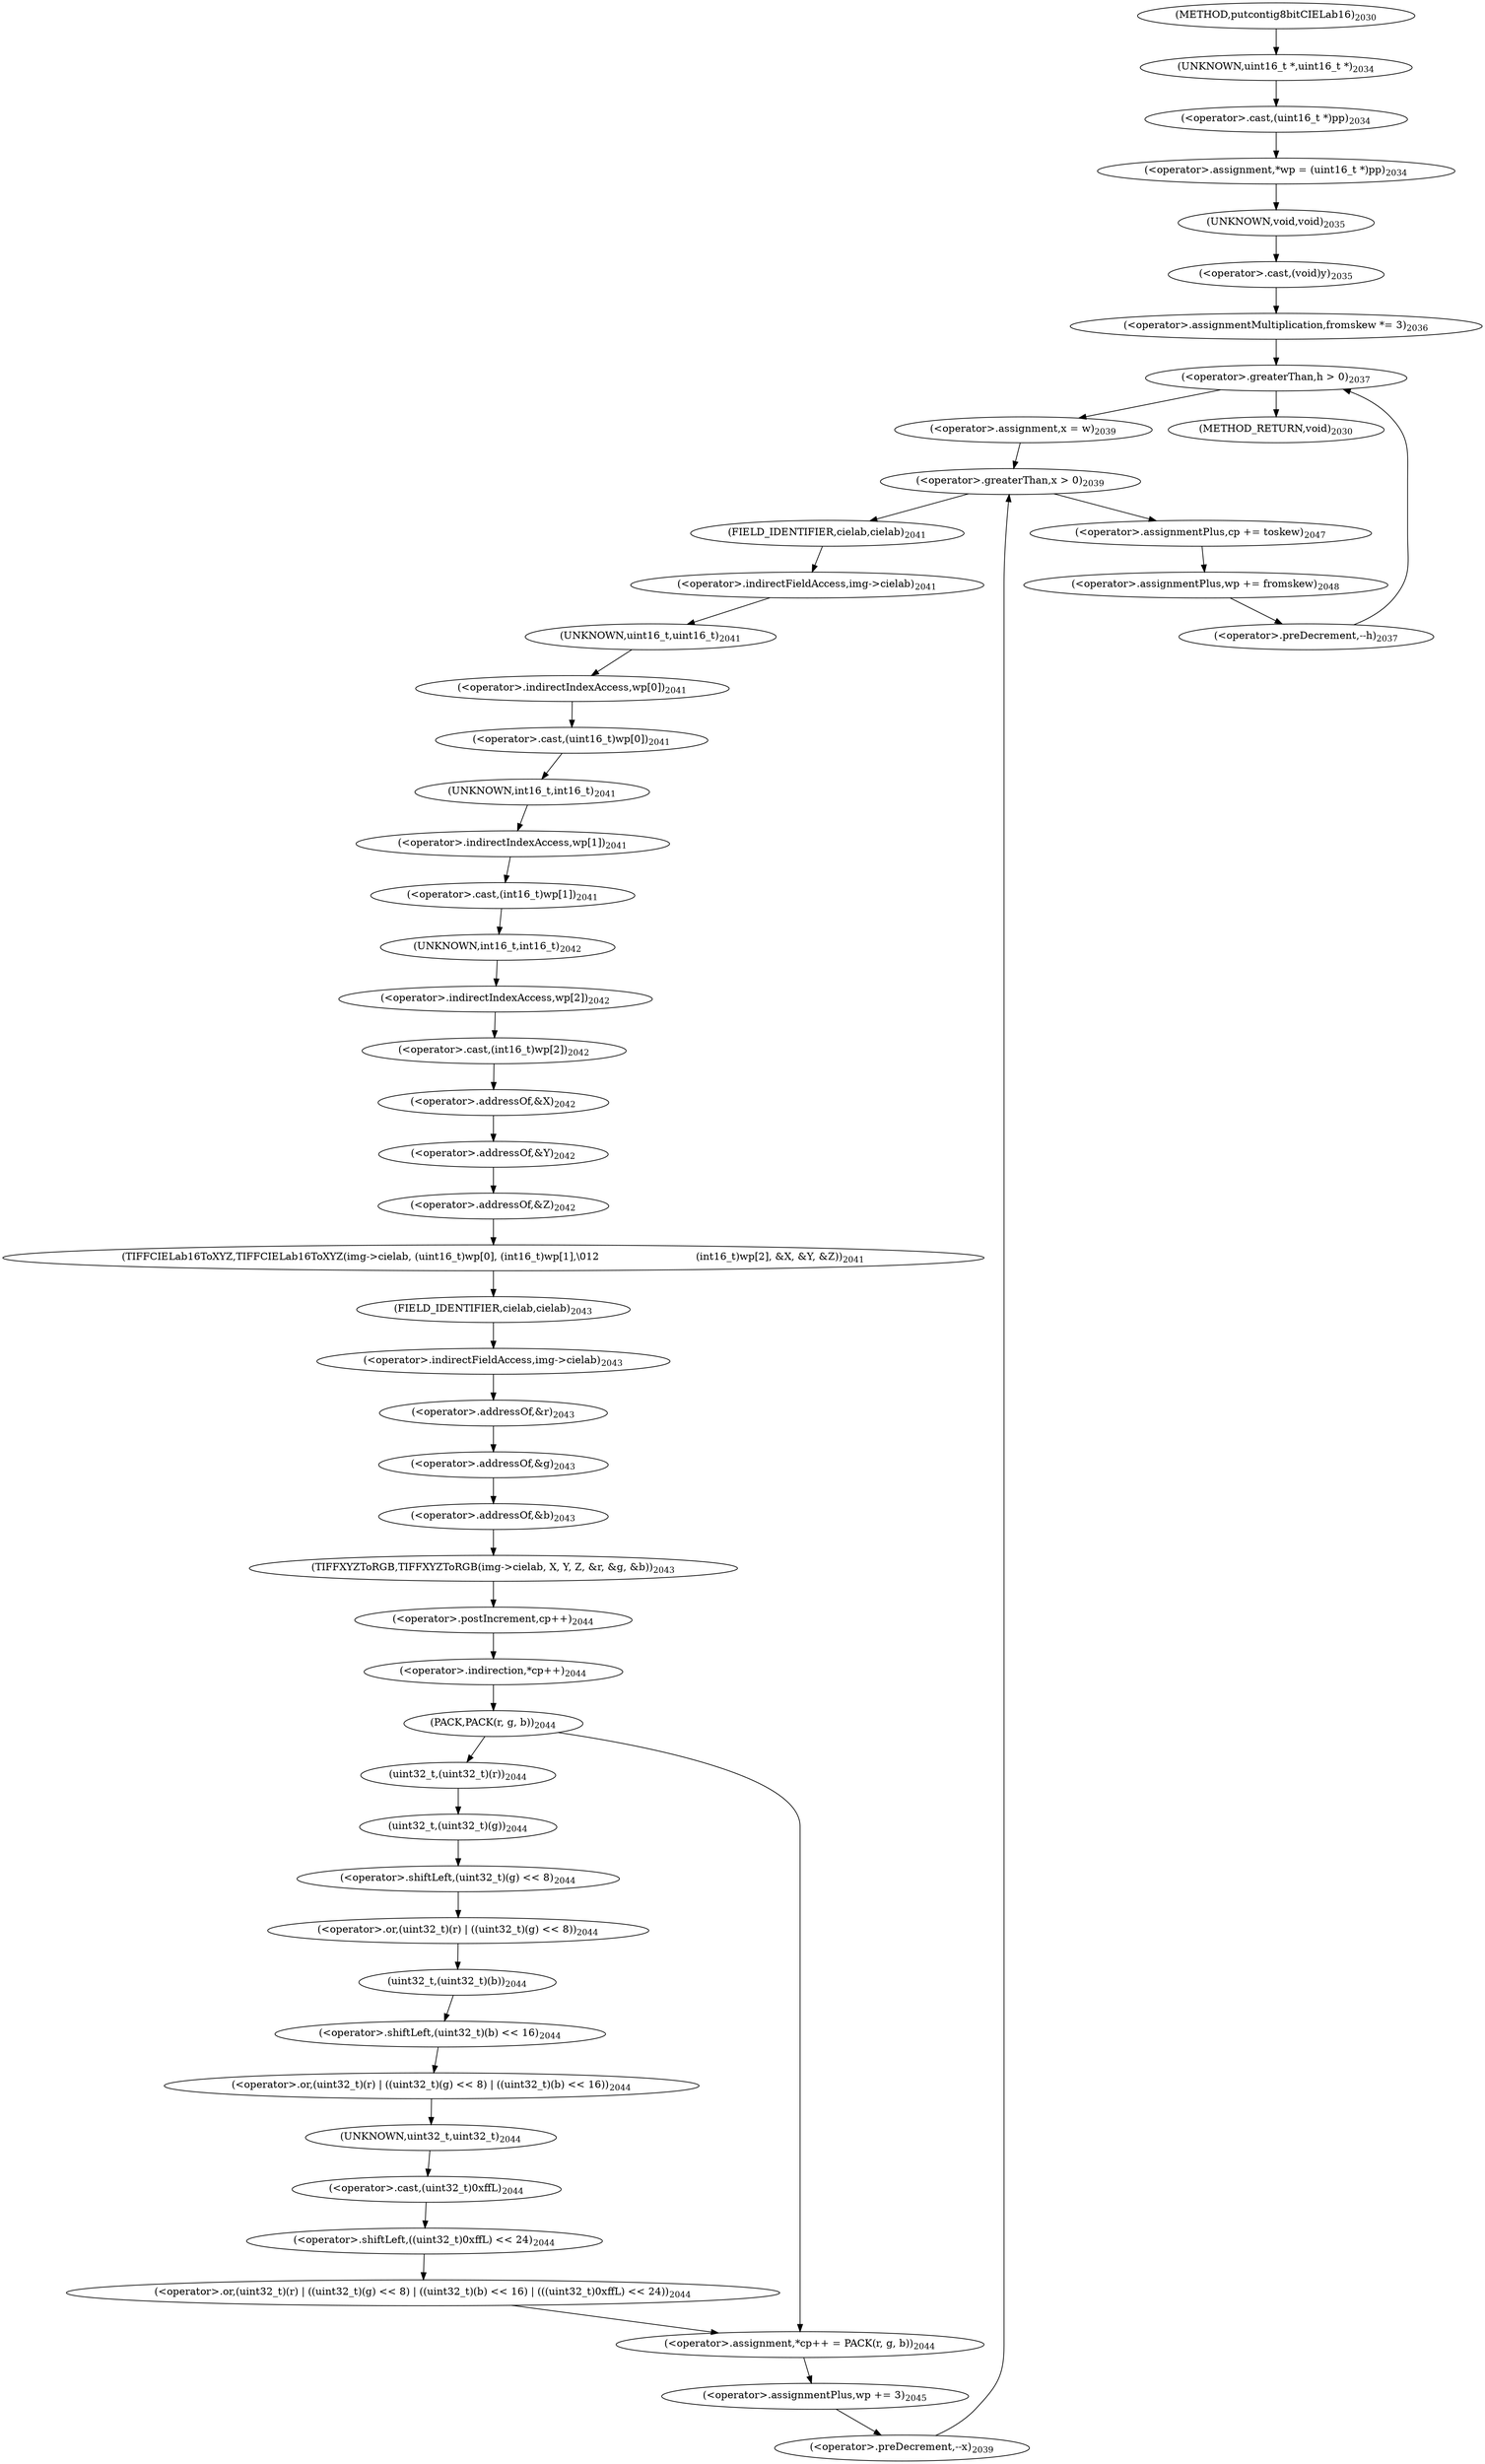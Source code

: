 digraph "putcontig8bitCIELab16" {  
"55254" [label = <(&lt;operator&gt;.assignment,*wp = (uint16_t *)pp)<SUB>2034</SUB>> ]
"55259" [label = <(&lt;operator&gt;.cast,(void)y)<SUB>2035</SUB>> ]
"55262" [label = <(&lt;operator&gt;.assignmentMultiplication,fromskew *= 3)<SUB>2036</SUB>> ]
"55256" [label = <(&lt;operator&gt;.cast,(uint16_t *)pp)<SUB>2034</SUB>> ]
"55260" [label = <(UNKNOWN,void,void)<SUB>2035</SUB>> ]
"55267" [label = <(&lt;operator&gt;.greaterThan,h &gt; 0)<SUB>2037</SUB>> ]
"55270" [label = <(&lt;operator&gt;.preDecrement,--h)<SUB>2037</SUB>> ]
"55257" [label = <(UNKNOWN,uint16_t *,uint16_t *)<SUB>2034</SUB>> ]
"55352" [label = <(&lt;operator&gt;.assignmentPlus,cp += toskew)<SUB>2047</SUB>> ]
"55355" [label = <(&lt;operator&gt;.assignmentPlus,wp += fromskew)<SUB>2048</SUB>> ]
"55278" [label = <(&lt;operator&gt;.greaterThan,x &gt; 0)<SUB>2039</SUB>> ]
"55281" [label = <(&lt;operator&gt;.preDecrement,--x)<SUB>2039</SUB>> ]
"55275" [label = <(&lt;operator&gt;.assignment,x = w)<SUB>2039</SUB>> ]
"55284" [label = <(TIFFCIELab16ToXYZ,TIFFCIELab16ToXYZ(img-&gt;cielab, (uint16_t)wp[0], (int16_t)wp[1],\012                              (int16_t)wp[2], &amp;X, &amp;Y, &amp;Z))<SUB>2041</SUB>> ]
"55309" [label = <(TIFFXYZToRGB,TIFFXYZToRGB(img-&gt;cielab, X, Y, Z, &amp;r, &amp;g, &amp;b))<SUB>2043</SUB>> ]
"55322" [label = <(&lt;operator&gt;.assignment,*cp++ = PACK(r, g, b))<SUB>2044</SUB>> ]
"55349" [label = <(&lt;operator&gt;.assignmentPlus,wp += 3)<SUB>2045</SUB>> ]
"55285" [label = <(&lt;operator&gt;.indirectFieldAccess,img-&gt;cielab)<SUB>2041</SUB>> ]
"55288" [label = <(&lt;operator&gt;.cast,(uint16_t)wp[0])<SUB>2041</SUB>> ]
"55293" [label = <(&lt;operator&gt;.cast,(int16_t)wp[1])<SUB>2041</SUB>> ]
"55298" [label = <(&lt;operator&gt;.cast,(int16_t)wp[2])<SUB>2042</SUB>> ]
"55303" [label = <(&lt;operator&gt;.addressOf,&amp;X)<SUB>2042</SUB>> ]
"55305" [label = <(&lt;operator&gt;.addressOf,&amp;Y)<SUB>2042</SUB>> ]
"55307" [label = <(&lt;operator&gt;.addressOf,&amp;Z)<SUB>2042</SUB>> ]
"55310" [label = <(&lt;operator&gt;.indirectFieldAccess,img-&gt;cielab)<SUB>2043</SUB>> ]
"55316" [label = <(&lt;operator&gt;.addressOf,&amp;r)<SUB>2043</SUB>> ]
"55318" [label = <(&lt;operator&gt;.addressOf,&amp;g)<SUB>2043</SUB>> ]
"55320" [label = <(&lt;operator&gt;.addressOf,&amp;b)<SUB>2043</SUB>> ]
"55323" [label = <(&lt;operator&gt;.indirection,*cp++)<SUB>2044</SUB>> ]
"55326" [label = <(PACK,PACK(r, g, b))<SUB>2044</SUB>> ]
"55287" [label = <(FIELD_IDENTIFIER,cielab,cielab)<SUB>2041</SUB>> ]
"55289" [label = <(UNKNOWN,uint16_t,uint16_t)<SUB>2041</SUB>> ]
"55290" [label = <(&lt;operator&gt;.indirectIndexAccess,wp[0])<SUB>2041</SUB>> ]
"55294" [label = <(UNKNOWN,int16_t,int16_t)<SUB>2041</SUB>> ]
"55295" [label = <(&lt;operator&gt;.indirectIndexAccess,wp[1])<SUB>2041</SUB>> ]
"55299" [label = <(UNKNOWN,int16_t,int16_t)<SUB>2042</SUB>> ]
"55300" [label = <(&lt;operator&gt;.indirectIndexAccess,wp[2])<SUB>2042</SUB>> ]
"55312" [label = <(FIELD_IDENTIFIER,cielab,cielab)<SUB>2043</SUB>> ]
"55324" [label = <(&lt;operator&gt;.postIncrement,cp++)<SUB>2044</SUB>> ]
"55331" [label = <(&lt;operator&gt;.or,(uint32_t)(r) | ((uint32_t)(g) &lt;&lt; 8) | ((uint32_t)(b) &lt;&lt; 16) | (((uint32_t)0xffL) &lt;&lt; 24))<SUB>2044</SUB>> ]
"55332" [label = <(&lt;operator&gt;.or,(uint32_t)(r) | ((uint32_t)(g) &lt;&lt; 8) | ((uint32_t)(b) &lt;&lt; 16))<SUB>2044</SUB>> ]
"55344" [label = <(&lt;operator&gt;.shiftLeft,((uint32_t)0xffL) &lt;&lt; 24)<SUB>2044</SUB>> ]
"55333" [label = <(&lt;operator&gt;.or,(uint32_t)(r) | ((uint32_t)(g) &lt;&lt; 8))<SUB>2044</SUB>> ]
"55340" [label = <(&lt;operator&gt;.shiftLeft,(uint32_t)(b) &lt;&lt; 16)<SUB>2044</SUB>> ]
"55345" [label = <(&lt;operator&gt;.cast,(uint32_t)0xffL)<SUB>2044</SUB>> ]
"55334" [label = <(uint32_t,(uint32_t)(r))<SUB>2044</SUB>> ]
"55336" [label = <(&lt;operator&gt;.shiftLeft,(uint32_t)(g) &lt;&lt; 8)<SUB>2044</SUB>> ]
"55341" [label = <(uint32_t,(uint32_t)(b))<SUB>2044</SUB>> ]
"55346" [label = <(UNKNOWN,uint32_t,uint32_t)<SUB>2044</SUB>> ]
"55337" [label = <(uint32_t,(uint32_t)(g))<SUB>2044</SUB>> ]
"55236" [label = <(METHOD,putcontig8bitCIELab16)<SUB>2030</SUB>> ]
"55358" [label = <(METHOD_RETURN,void)<SUB>2030</SUB>> ]
  "55254" -> "55260" 
  "55259" -> "55262" 
  "55262" -> "55267" 
  "55256" -> "55254" 
  "55260" -> "55259" 
  "55267" -> "55358" 
  "55267" -> "55275" 
  "55270" -> "55267" 
  "55257" -> "55256" 
  "55352" -> "55355" 
  "55355" -> "55270" 
  "55278" -> "55287" 
  "55278" -> "55352" 
  "55281" -> "55278" 
  "55275" -> "55278" 
  "55284" -> "55312" 
  "55309" -> "55324" 
  "55322" -> "55349" 
  "55349" -> "55281" 
  "55285" -> "55289" 
  "55288" -> "55294" 
  "55293" -> "55299" 
  "55298" -> "55303" 
  "55303" -> "55305" 
  "55305" -> "55307" 
  "55307" -> "55284" 
  "55310" -> "55316" 
  "55316" -> "55318" 
  "55318" -> "55320" 
  "55320" -> "55309" 
  "55323" -> "55326" 
  "55326" -> "55322" 
  "55326" -> "55334" 
  "55287" -> "55285" 
  "55289" -> "55290" 
  "55290" -> "55288" 
  "55294" -> "55295" 
  "55295" -> "55293" 
  "55299" -> "55300" 
  "55300" -> "55298" 
  "55312" -> "55310" 
  "55324" -> "55323" 
  "55331" -> "55322" 
  "55332" -> "55346" 
  "55344" -> "55331" 
  "55333" -> "55341" 
  "55340" -> "55332" 
  "55345" -> "55344" 
  "55334" -> "55337" 
  "55336" -> "55333" 
  "55341" -> "55340" 
  "55346" -> "55345" 
  "55337" -> "55336" 
  "55236" -> "55257" 
}
